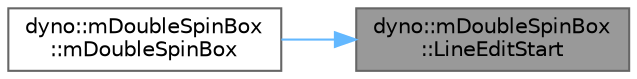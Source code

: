 digraph "dyno::mDoubleSpinBox::LineEditStart"
{
 // LATEX_PDF_SIZE
  bgcolor="transparent";
  edge [fontname=Helvetica,fontsize=10,labelfontname=Helvetica,labelfontsize=10];
  node [fontname=Helvetica,fontsize=10,shape=box,height=0.2,width=0.4];
  rankdir="RL";
  Node1 [id="Node000001",label="dyno::mDoubleSpinBox\l::LineEditStart",height=0.2,width=0.4,color="gray40", fillcolor="grey60", style="filled", fontcolor="black",tooltip=" "];
  Node1 -> Node2 [id="edge1_Node000001_Node000002",dir="back",color="steelblue1",style="solid",tooltip=" "];
  Node2 [id="Node000002",label="dyno::mDoubleSpinBox\l::mDoubleSpinBox",height=0.2,width=0.4,color="grey40", fillcolor="white", style="filled",URL="$classdyno_1_1m_double_spin_box.html#aaee0610a6898c47343bef1a701c9ee0c",tooltip=" "];
}
